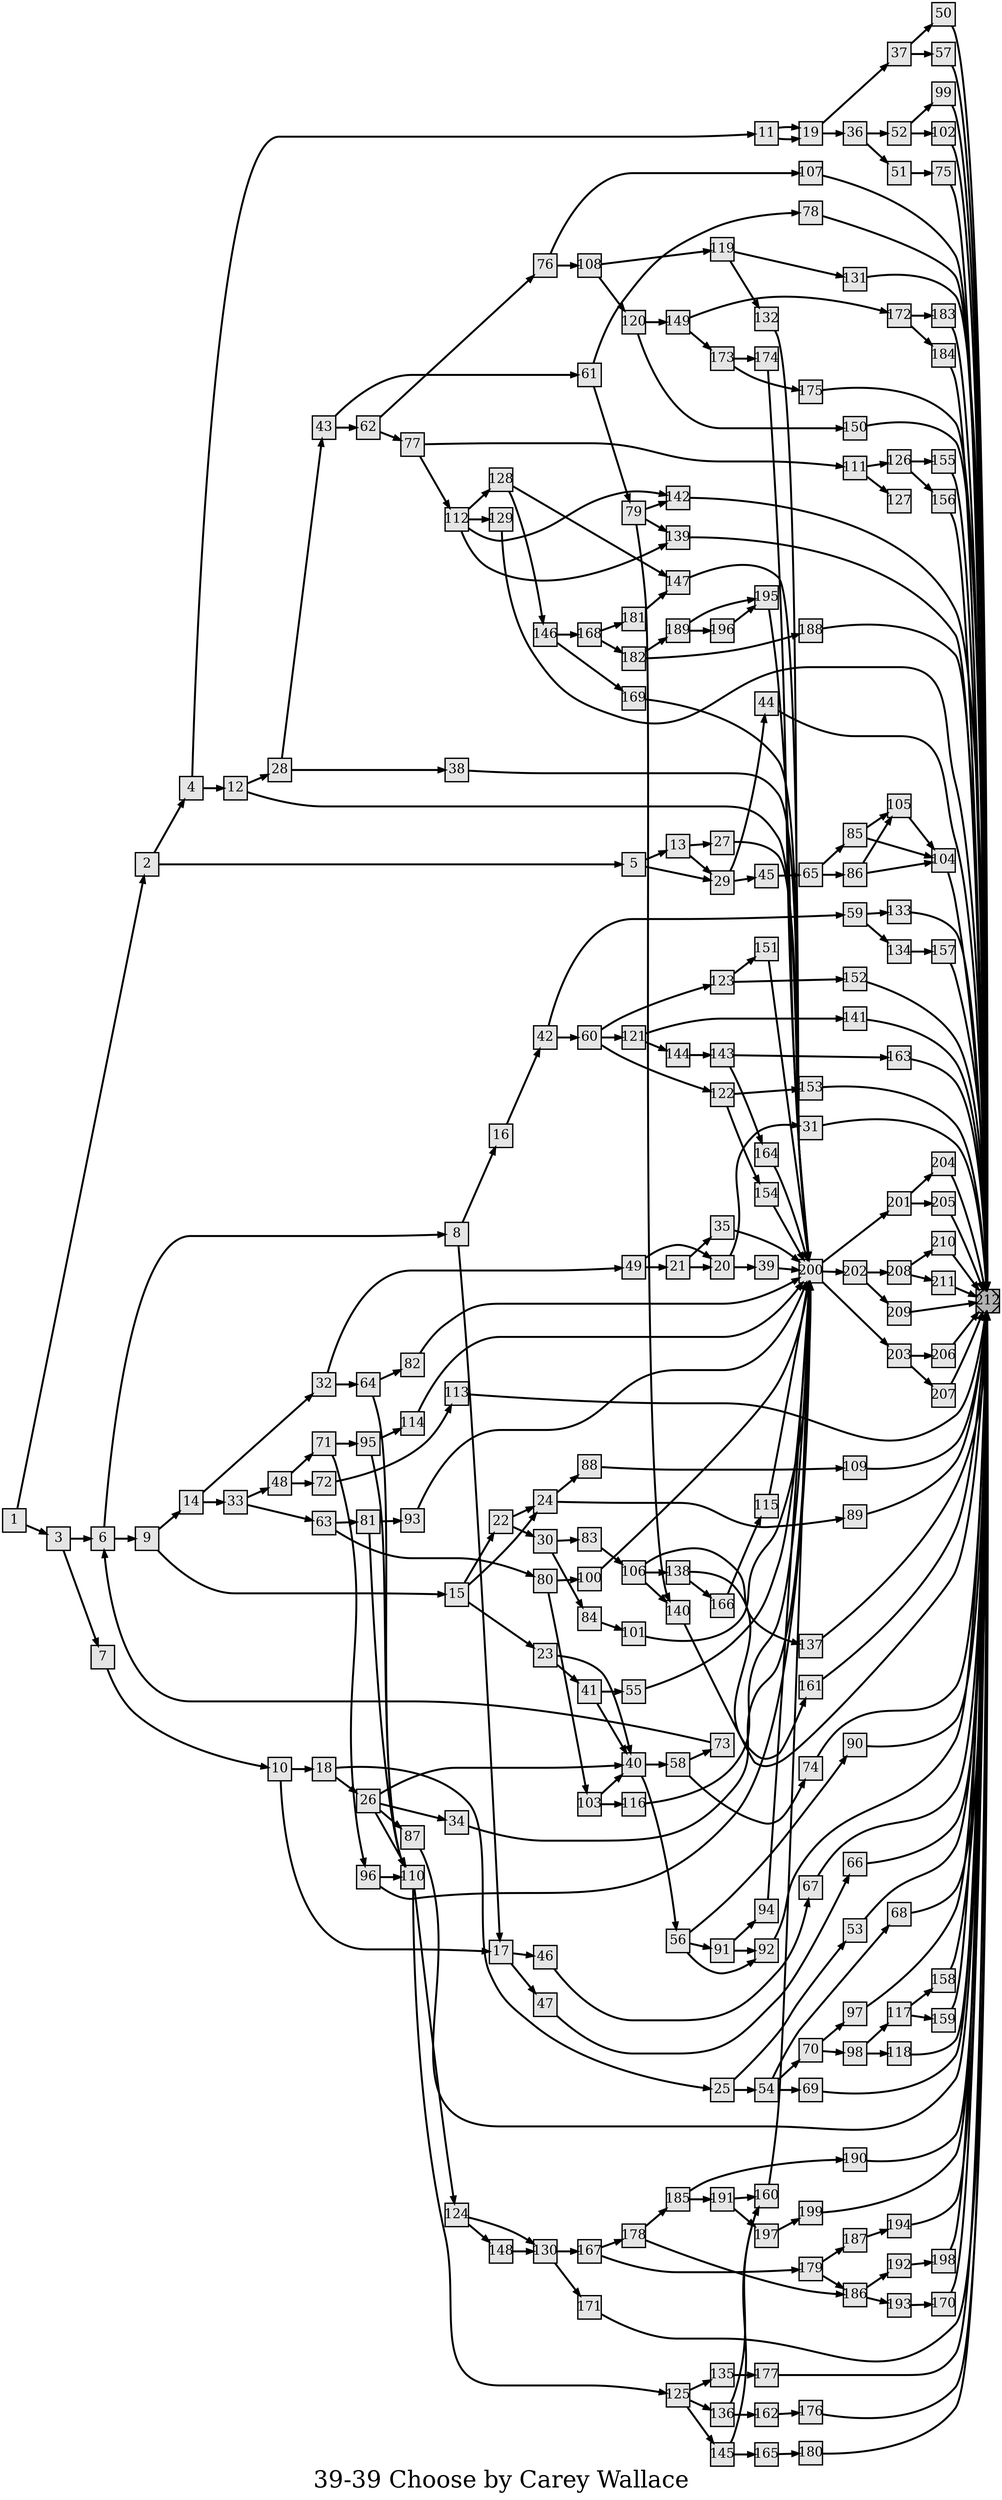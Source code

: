 digraph g{
  graph [ label="39-39 Choose by Carey Wallace" rankdir=LR, ordering=out, fontsize=36, nodesep="0.35", ranksep="0.45"];
  node  [shape=rect, penwidth=2, fontsize=20, style=filled, fillcolor=grey90, margin="0,0", labelfloat=true, regular=true, fixedsize=true];
  edge  [labelfloat=true, penwidth=3, fontsize=12];
  // ---;
  // group  : Katz;
  // id     : 39-39;
  // gbid   : 4740;
  // series : Miscellaneous Works by Julio Cortazar;
  // title  : Choose;
  // author : Carey Wallace;
  // credit:;
  // - name : Jeremy Douglass;
  // role : encoder;
  // date : 2017-10-12;
  // - name : Jeremy Douglass;
  // role : editor;
  // date : 2018-04-28;
  // render:;
  // - name   : small;
  // styles : gvStyles-small.txt;
  // engine : dot;
  // comment: >;
  
  // ---;
  
  // From | To | Label;
  
  1 -> 2;
  1 -> 3;
  2 -> 4;
  2 -> 5;
  3 -> 6;
  3 -> 7;
  4 -> 11;
  4 -> 12;
  5 -> 13;
  5 -> 29;
  6 -> 8;
  6 -> 9;
  7 -> 10;
  8 -> 16;
  8 -> 17;
  9 -> 14;
  9 -> 15;
  10 -> 18;
  10 -> 17;
  11 -> 19;	// forced choice
  11 -> 19;	// forced choice
  12 -> 28;
  12 -> 200;
  13 -> 27;
  13 -> 29;
  14 -> 32;
  14 -> 33;
  15 -> 22;
  15 -> 23;
  15 -> 24;
  16 -> 42;
  17 -> 46;
  17 -> 47;
  18 -> 25;
  18 -> 26;
  19 -> 37;
  19 -> 36;
  20 -> 31;
  20 -> 39;
  21 -> 35;
  21 -> 20;
  22 -> 24;
  22 -> 30;
  23 -> 40;
  23 -> 41;
  24 -> 88;
  24 -> 89;
  25 -> 53;
  25 -> 54;
  26 -> 40;
  26 -> 34;
  26 -> 87;
  26 -> 110;
  27 -> 200;
  28 -> 43;
  28 -> 38;
  29 -> 44;
  29 -> 45;
  30 -> 83;
  30 -> 84;
  31 -> 212;
  32 -> 49;
  32 -> 64;
  33 -> 48;
  33 -> 63;
  34 -> 200;
  35 -> 200;
  36 -> 52;
  36 -> 51;
  37 -> 50;
  37 -> 57;
  38 -> 200;
  39 -> 200;
  40 -> 58;	// per correction slip -- error was 58
  40 -> 56;
  41 -> 55;
  41 -> 40;
  42 -> 59;
  42 -> 60;
  43 -> 61;
  43 -> 62;
  44 -> 212;
  45 -> 65;
  46 -> 67;
  47 -> 66;
  48 -> 71;
  48 -> 72;
  49 -> 20;
  49 -> 21;
  50 -> 212;
  51 -> 75;
  52 -> 99;
  52 -> 102;
  53 -> 212;
  54 -> 68;
  54 -> 70;
  54 -> 69;
  55 -> 200;
  56 -> 90;
  56 -> 91;
  56 -> 92;
  57 -> 212;
  58 -> 73;
  58 -> 74;
  59 -> 133;
  59 -> 134;
  60 -> 123;
  60 -> 121;
  60 -> 122;
  61 -> 78;
  61 -> 79;
  62 -> 76;
  62 -> 77;
  63 -> 81;
  63 -> 80;
  64 -> 82;
  64 -> 110;
  65 -> 85;
  65 -> 86;
  66 -> 212;
  67 -> 212;
  68 -> 212;
  69 -> 212;
  70 -> 97;
  70 -> 98;
  71 -> 95;
  71 -> 96;
  72 -> 113;
  73 -> 6;	// recursive, a la The Neverending Story -- pulls the book Choose off the shelf and asks "want to check the transcript?" forced choice leads back to an early choose-point.
  74 -> 212;
  75 -> 212;
  76 -> 107;
  76 -> 108;
  77 -> 111;
  77 -> 112;
  78 -> 212;
  79 -> 142;
  79 -> 139;
  79 -> 140;
  80 -> 100;
  80 -> 103;
  81 -> 93;
  81 -> 110;
  82 -> 200;
  83 -> 106;
  84 -> 101;
  85 -> 105;
  85 -> 104;
  86 -> 105;
  86 -> 104;
  87 -> 212;
  88 -> 109;
  89 -> 212;
  90 -> 212;
  91 -> 94;
  91 -> 92;
  92 -> 212;
  93 -> 200;
  94 -> 200;
  95 -> 114;
  95 -> 110;
  96 -> 110;
  96 -> 200;
  97 -> 212;
  98 -> 117;
  98 -> 118;
  99 -> 212;
  100 -> 200;
  101 -> 200;
  102 -> 212;
  103 -> 40;
  103 -> 116;
  104 -> 212;
  105 -> 104;
  106 -> 137;
  106 -> 138;
  106 -> 140;
  107 -> 212;
  108 -> 119;
  108 -> 120;
  109 -> 212;
  110 -> 124;
  110 -> 125;
  111 -> 126;
  111 -> 127;
  112 -> 128;
  112 -> 129;
  112 -> 142;
  112 -> 139;
  113 -> 212;
  114 -> 200;
  115 -> 200;
  116 -> 200;
  117 -> 158;
  117 -> 159;
  118 -> 212;
  119 -> 131;
  119 -> 132;
  120 -> 149;
  120 -> 150;
  121 -> 141;
  121 -> 144;
  122 -> 153;
  122 -> 154;
  123 -> 151;
  123 -> 152;
  124 -> 130;
  124 -> 148;
  125 -> 135;
  125 -> 136;
  125 -> 145;
  126 -> 155;
  126 -> 156;
  128 -> 147;
  128 -> 146;
  129 -> 212;
  130 -> 167;
  130 -> 171;
  131 -> 212;
  132 -> 200;
  133 -> 212;
  134 -> 157;
  135 -> 177;
  136 -> 160;
  136 -> 162;
  137 -> 212;
  138 -> 161;
  138 -> 166;
  139 -> 212;
  140 -> 212;
  141 -> 212;
  142 -> 212;
  143 -> 163;
  143 -> 164;
  144 -> 143;
  145 -> 160;
  145 -> 165;
  146 -> 168;
  146 -> 169;
  147 -> 200;
  148 -> 130;
  149 -> 172;
  149 -> 173;
  150 -> 212;
  151 -> 200;
  152 -> 212;
  153 -> 212;
  154 -> 200;
  155 -> 212;
  156 -> 212;
  157 -> 212;
  158 -> 212;
  159 -> 212;
  160 -> 200;
  161 -> 212;
  162 -> 176;
  163 -> 212;
  164 -> 200;
  165 -> 180;
  166 -> 115;
  167 -> 178;
  167 -> 179;
  168 -> 181;
  168 -> 182;
  169 -> 200;
  170 -> 212;
  171 -> 212;
  172 -> 183;
  172 -> 184;
  173 -> 174;
  173 -> 175;
  174 -> 200;
  175 -> 212;
  176 -> 212;
  177 -> 212;
  178 -> 185;
  178 -> 186;
  179 -> 187;
  179 -> 186;
  180 -> 212;
  181 -> 147;
  182 -> 189;
  182 -> 188;
  183 -> 212;
  184 -> 212;
  185 -> 190;
  185 -> 191;
  186 -> 192;
  186 -> 193;
  187 -> 194;
  188 -> 212;
  189 -> 195;
  189 -> 196;
  190 -> 212;
  191 -> 160;
  191 -> 197;
  192 -> 198;
  193 -> 170;
  194 -> 212;
  195 -> 200;
  196 -> 195;
  197 -> 199;
  198 -> 212;
  199 -> 212;
  200 -> 201;
  200 -> 202;
  200 -> 203;
  201 -> 204;
  201 -> 205;
  202 -> 208;
  202 -> 209;
  203 -> 206;
  203 -> 207;
  204 -> 212;
  205 -> 212;
  206 -> 212;
  207 -> 212;
  208 -> 210;
  208 -> 211;
  209 -> 212;
  210 -> 212;
  211 -> 212;
  212	[ xlabel="E", shape=Msquare, fontsize=20, fillcolor=grey70, xlabel="" ];
}

